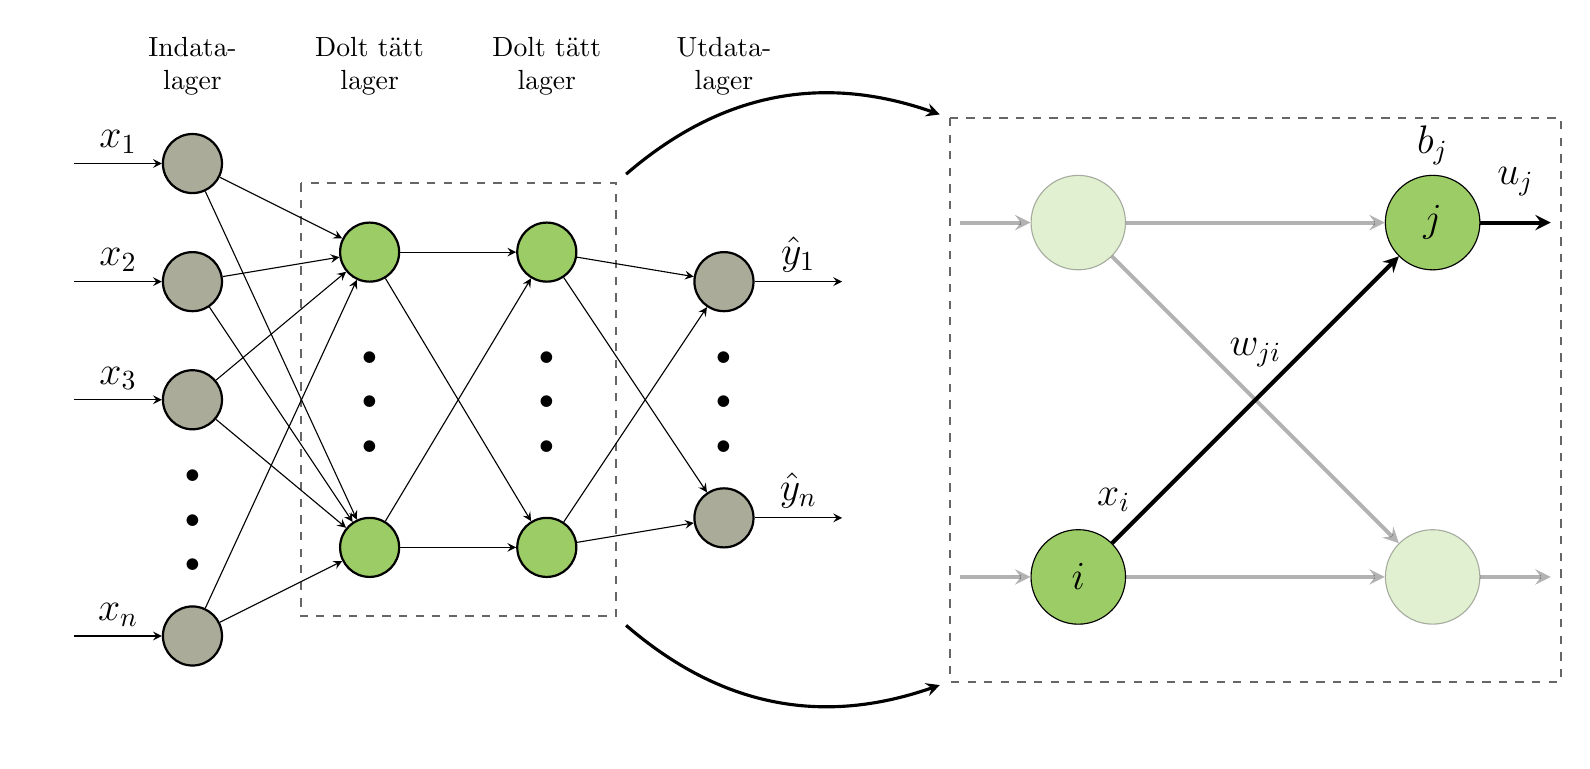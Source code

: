 \definecolor{input_node}{RGB}{171,171,154}
\definecolor{dense_node}{RGB}{196,225,144}
\definecolor{dropout_node}{RGB}{222,222,222}
\definecolor{output_node}{RGB}{171,154,154}
% New colors
\definecolor{klight_green_400}{RGB}{156, 204, 101}



\begin{tikzpicture}[x=1.5cm, y=1.5cm, >=stealth]
\tikzset{%
  dense neuron/.style={
    circle,
    draw,
    fill=klight_green_400,
    thick,
    minimum size=0.75cm
  },
  dropout neuron/.style={
    circle,
    draw,
    fill=dropout_node,
    thick,
    minimum size=0.75cm
  },
  input neuron/.style={
    circle,
    draw,
    fill=input_node,
    thick,
    minimum size=0.75cm
  },
  output neuron/.style={
    circle,
    draw,
    fill=output_node,
    thick,
    minimum size=0.75cm
  },
  neuron missing/.style={
    draw=none, 
    scale=4,
    fill=none,
    text height=0.333cm,
    execute at begin node=\color{black}$\vdots$
  },
  zoom neuron/.style={
    circle,
    draw,
    fill=klight_green_400,
    opacity=0.3,
    minimum size=1.2cm
  },
  zoom line/.style={
    draw,
    opacity=0.3,
    line width=0.5mm,
    minimum size=1cm
  },
  z_connect line/.style={
    draw,
    line width=0.4mm,
    minimum size=1cm
  },
  highlight neuron/.style={
    circle,
    draw,
    fill=klight_green_400,
    minimum size=1.2cm
  },
  highlight line/.style={
    draw,
    opacity=1,
    line width=0.5mm,
    minimum size=1cm
  },
}


\foreach \m/\l [count=\y] in {1,2,3,missing,4}
  \node [input neuron/.try, neuron \m/.try] (input-\m) at (0,2.5-\y) {};

\foreach \m [count=\y] in {1,missing,2}
  \node [dense neuron/.try, neuron \m/.try ] (hidden1-\m) at (1.5,2-\y*1.25) {};
  \foreach \m [count=\y] in {1,missing,2}
  \node [dense neuron/.try, neuron \m/.try ] (hidden2-\m) at (3,2-\y*1.25) {};

\foreach \m [count=\y] in {1,missing,2}
  \node [input neuron/.try, neuron \m/.try ] (output-\m) at (4.5,1.5-\y) {};

\foreach \l [count=\i] in {1,2,3,n}
  \draw [<-] (input-\i) -- ++(-1,0)
    node [above, midway] {\Large $x_\l$};

\foreach \l [count=\i] in {1,n}
  \draw [->] (output-\i) -- ++(1,0)
    node [above, midway] {\Large  $\hat{y}_\l$};

\foreach \i in {1,...,4}
  \foreach \j in {1,...,2}
    \draw [->] (input-\i) -- (hidden1-\j);
\foreach \i in {1,...,2}
  \foreach \j in {1,...,2}
    \draw [->] (hidden1-\i) -- (hidden2-\j);

\foreach \i in {1,...,2}
  \foreach \j in {1,...,2}
    \draw [->] (hidden2-\i) -- (output-\j);

\foreach \l [count=\x from 0] in {Indata-, Dolt tätt, Dolt tätt, Utdata-}
  \node [align=center, above] at (\x*1.5,2) {\l \\ lager};
  
  
% draw a box around zoom region

\draw[opacity=0.6, line width=0.3mm, dashed] ($(hidden1-1.north west)+(-0.4,0.4)$) rectangle ($(hidden2-2.south east)+(0.4,-0.4)$)
    node [] (box1) {}
    node (box2) at ($(hidden2-1.north east)+(+0.4,0.4)$)  {};



% ***** zoom

\foreach \m/\l [count=\y] in {1,2}
  \node [zoom neuron/.try, neuron \m/.try] (z_input-\m) at (7.5,5-\y*3-1) {};

\foreach \m [count=\y] in {1, 2}
  \node [zoom neuron/.try, neuron \m/.try ] (z_hidden1-\m) at (10.5,5-\y*3-1) {};


\foreach \l [count=\i] in {1,2}
  \draw [<-, zoom line/.try] (z_input-\i) -- ++(-1,0)
    node [above, midway] {};


\foreach \i in {1,...,2}
  \foreach \j in {1,...,2}
    \draw [->, zoom line/.try] (z_input-\i) -- (z_hidden1-\j);
    
% Mark certain nodes and corresponding lines
\node [highlight neuron/.try, neuron 1/.try ] (highlight-1) at (7.5,5-2*3-1) {\Large $i$};
\node [highlight neuron/.try, neuron 2/.try ] (highlight-2) at (10.5,5-1*3-1) {\Large $j$};
\node at (7.5+0.3,5-2*3-1+0.65) {\Large $x_{i}$};
\draw [->, highlight line/.try] (highlight-1) -- (highlight-2)
    node [] at (9, -0.1) {\Large $w_{ji}$};
\node at (10.5,5-1*3-1+0.65) {\Large $b_j$};
\draw [->, highlight line/.try] (highlight-2) -- ++(1,0)
    node [above, midway] {\Large $u_{j}$};
\draw [->, zoom line/.try] (z_hidden1-2) -- ++(1,0) {};

\draw[opacity=0.6, line width=0.25mm, dashed] ($(z_input-1.north west)+(-0.8,0.6)$) rectangle ($(z_hidden1-2.south east)+(0.8,-0.6)$)
    node (zoom1) at ($(z_input-2.south west)+(-0.8,-0.6)$) {}
    node (zoom2) at ($(z_input-1.north west)+(-0.8,0.6)$)  {};

% **** connect zoom and nn
\begin{scope}[->]
    \path[z_connect line/.try]
        (box1) edge[bend right] node [->, left] {} (zoom1)
        (box2) edge[bend left] node [->, left] {} (zoom2);
\end{scope}
\end{tikzpicture}